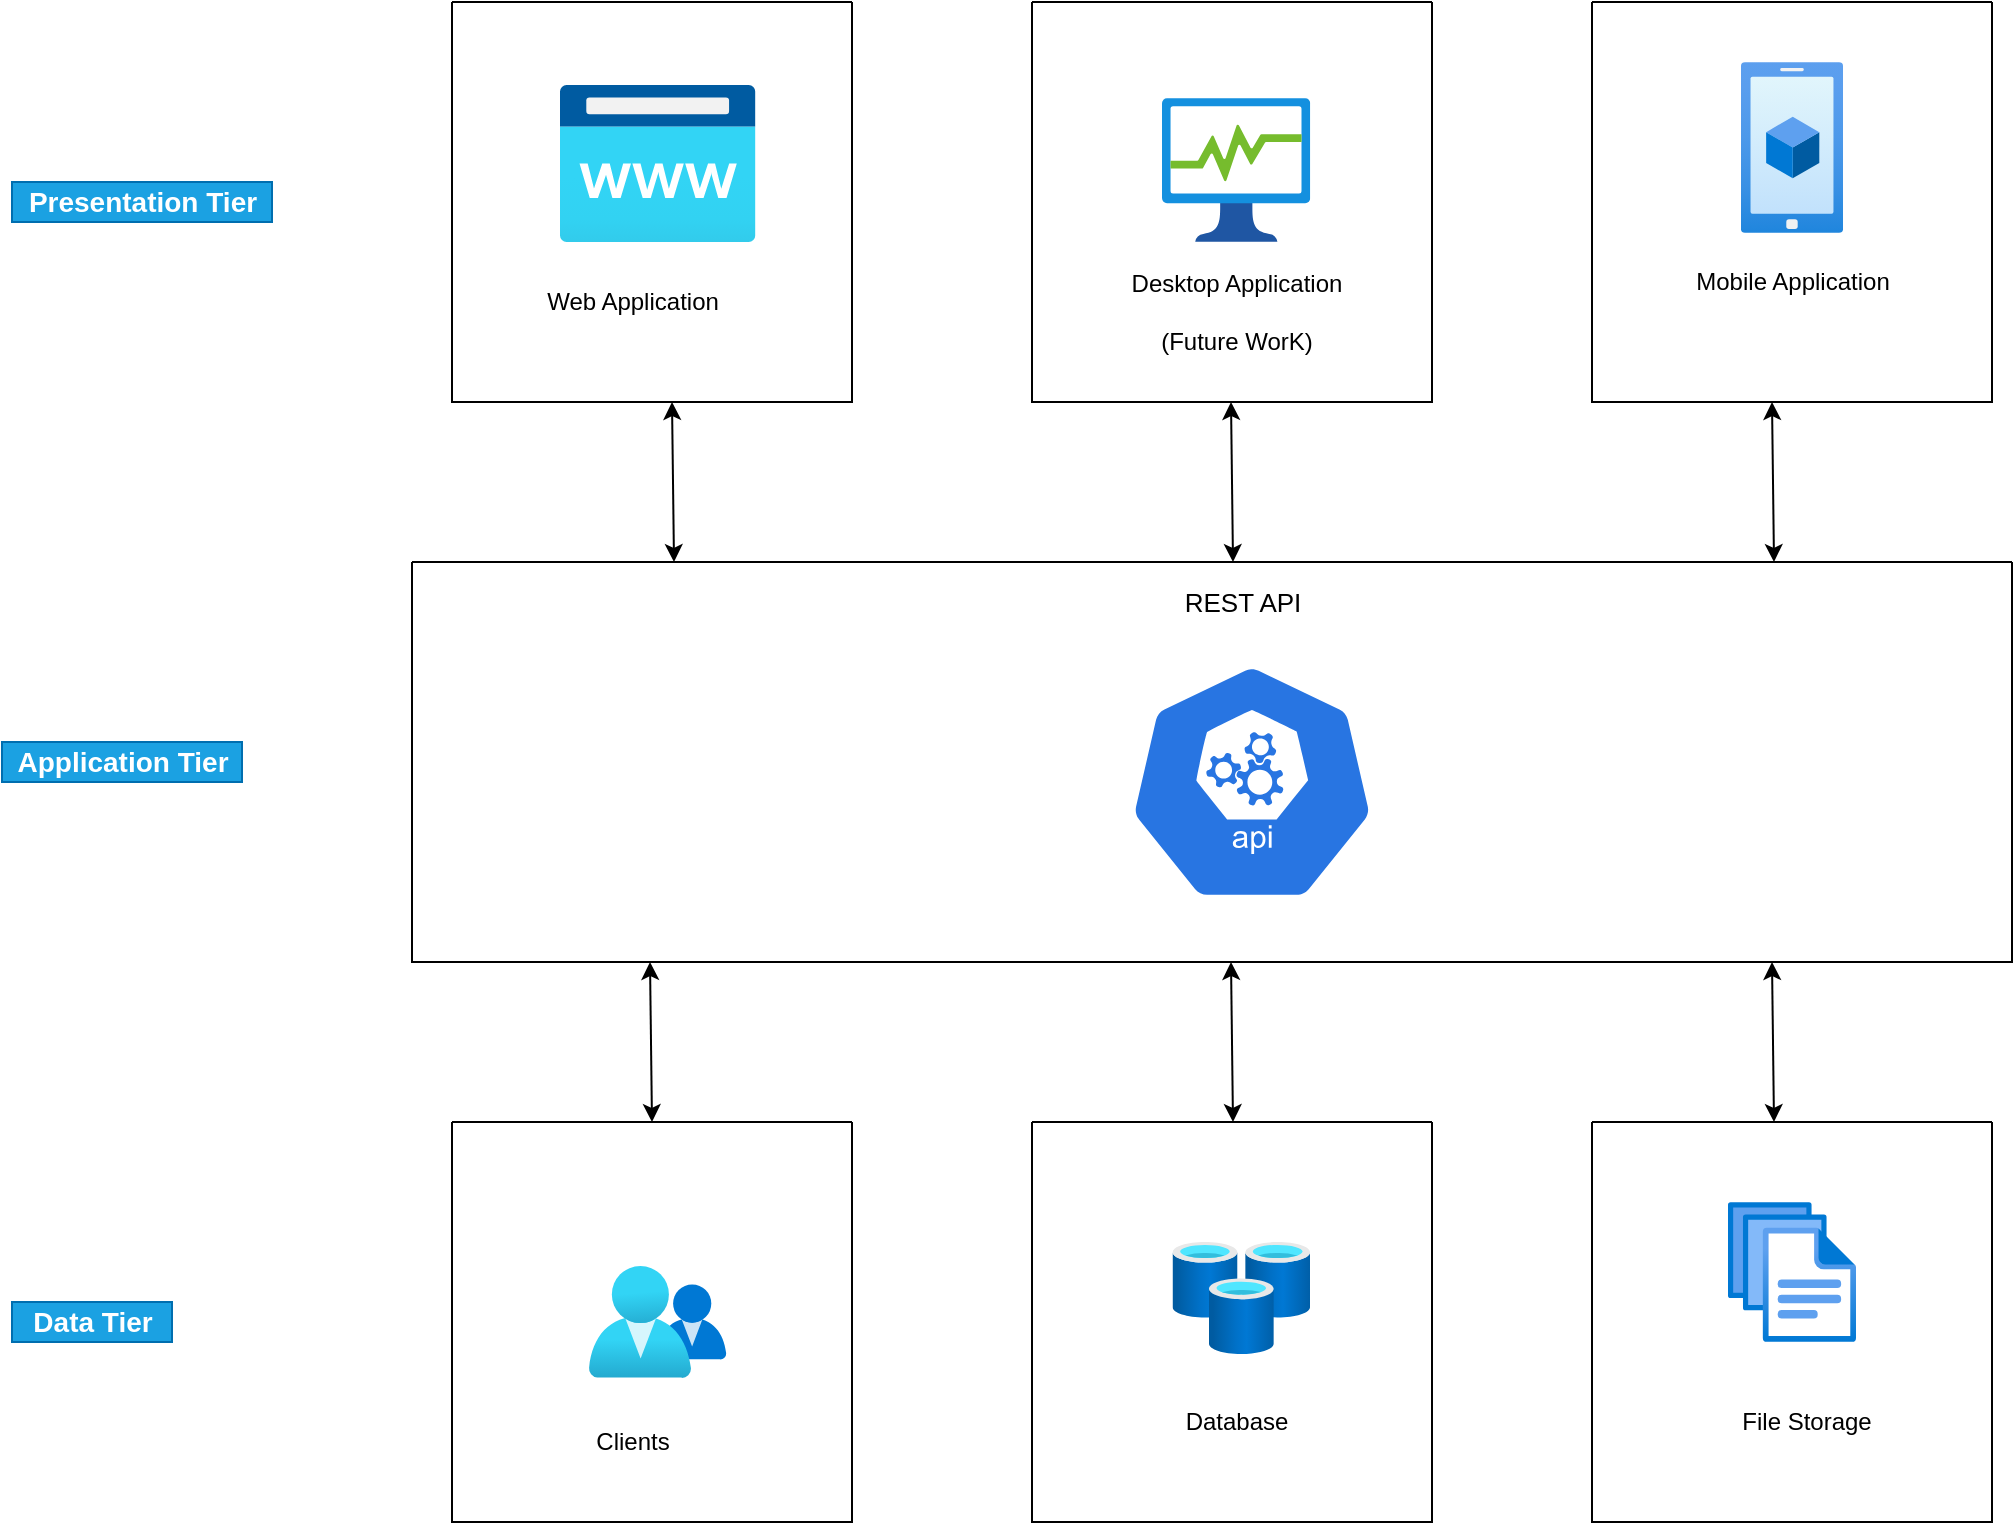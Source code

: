 <mxfile version="15.2.7" type="device"><diagram id="dP8bqYZJPl0CWXwrgtwA" name="Page-1"><mxGraphModel dx="2534" dy="2142" grid="1" gridSize="10" guides="1" tooltips="1" connect="1" arrows="1" fold="1" page="1" pageScale="1" pageWidth="827" pageHeight="1169" math="0" shadow="0"><root><mxCell id="0"/><mxCell id="1" parent="0"/><mxCell id="I-br855qlNWZqDbUiCV4-1" value="" style="swimlane;startSize=0;" vertex="1" parent="1"><mxGeometry x="170" y="200" width="800" height="200" as="geometry"/></mxCell><mxCell id="I-br855qlNWZqDbUiCV4-44" value="" style="sketch=0;html=1;dashed=0;whitespace=wrap;fillColor=#2875E2;strokeColor=#ffffff;points=[[0.005,0.63,0],[0.1,0.2,0],[0.9,0.2,0],[0.5,0,0],[0.995,0.63,0],[0.72,0.99,0],[0.5,1,0],[0.28,0.99,0]];shape=mxgraph.kubernetes.icon;prIcon=api;fontSize=13;" vertex="1" parent="I-br855qlNWZqDbUiCV4-1"><mxGeometry x="310" y="50" width="220" height="120" as="geometry"/></mxCell><mxCell id="I-br855qlNWZqDbUiCV4-45" value="REST API" style="text;html=1;align=center;verticalAlign=middle;resizable=0;points=[];autosize=1;strokeColor=none;fillColor=none;fontSize=13;" vertex="1" parent="I-br855qlNWZqDbUiCV4-1"><mxGeometry x="379.66" y="10" width="70" height="20" as="geometry"/></mxCell><mxCell id="I-br855qlNWZqDbUiCV4-2" value="" style="swimlane;startSize=0;" vertex="1" parent="1"><mxGeometry x="190" y="480" width="200" height="200" as="geometry"/></mxCell><mxCell id="I-br855qlNWZqDbUiCV4-31" value="" style="aspect=fixed;html=1;points=[];align=center;image;fontSize=12;image=img/lib/azure2/management_governance/My_Customers.svg;" vertex="1" parent="I-br855qlNWZqDbUiCV4-2"><mxGeometry x="68.32" y="72" width="69" height="56.0" as="geometry"/></mxCell><mxCell id="I-br855qlNWZqDbUiCV4-36" value="Clients" style="text;html=1;align=center;verticalAlign=middle;resizable=0;points=[];autosize=1;strokeColor=none;fillColor=none;" vertex="1" parent="I-br855qlNWZqDbUiCV4-2"><mxGeometry x="65" y="150" width="50" height="20" as="geometry"/></mxCell><mxCell id="I-br855qlNWZqDbUiCV4-3" value="" style="swimlane;startSize=0;" vertex="1" parent="1"><mxGeometry x="480" y="480" width="200" height="200" as="geometry"/></mxCell><mxCell id="I-br855qlNWZqDbUiCV4-32" value="" style="aspect=fixed;html=1;points=[];align=center;image;fontSize=12;image=img/lib/azure2/databases/Cache_Redis.svg;" vertex="1" parent="I-br855qlNWZqDbUiCV4-3"><mxGeometry x="70.2" y="60" width="68.92" height="56" as="geometry"/></mxCell><mxCell id="I-br855qlNWZqDbUiCV4-37" value="Database" style="text;html=1;align=center;verticalAlign=middle;resizable=0;points=[];autosize=1;strokeColor=none;fillColor=none;" vertex="1" parent="I-br855qlNWZqDbUiCV4-3"><mxGeometry x="67.06" y="140" width="70" height="20" as="geometry"/></mxCell><mxCell id="I-br855qlNWZqDbUiCV4-4" value="" style="swimlane;startSize=0;" vertex="1" parent="1"><mxGeometry x="760" y="480" width="200" height="200" as="geometry"/></mxCell><mxCell id="I-br855qlNWZqDbUiCV4-29" value="" style="aspect=fixed;html=1;points=[];align=center;image;fontSize=12;image=img/lib/azure2/general/Files.svg;" vertex="1" parent="I-br855qlNWZqDbUiCV4-4"><mxGeometry x="68" y="40" width="64" height="70" as="geometry"/></mxCell><mxCell id="I-br855qlNWZqDbUiCV4-38" value="File Storage" style="text;html=1;align=center;verticalAlign=middle;resizable=0;points=[];autosize=1;strokeColor=none;fillColor=none;" vertex="1" parent="I-br855qlNWZqDbUiCV4-4"><mxGeometry x="67" y="140" width="80" height="20" as="geometry"/></mxCell><mxCell id="I-br855qlNWZqDbUiCV4-9" value="" style="swimlane;startSize=0;" vertex="1" parent="1"><mxGeometry x="190" y="-80" width="200" height="200" as="geometry"/></mxCell><mxCell id="I-br855qlNWZqDbUiCV4-25" value="" style="aspect=fixed;html=1;points=[];align=center;image;fontSize=12;image=img/lib/azure2/app_services/App_Service_Domains.svg;" vertex="1" parent="I-br855qlNWZqDbUiCV4-9"><mxGeometry x="53.75" y="41.5" width="98.13" height="78.5" as="geometry"/></mxCell><mxCell id="I-br855qlNWZqDbUiCV4-10" value="" style="swimlane;startSize=0;" vertex="1" parent="1"><mxGeometry x="480" y="-80" width="200" height="200" as="geometry"/></mxCell><mxCell id="I-br855qlNWZqDbUiCV4-28" value="" style="aspect=fixed;html=1;points=[];align=center;image;fontSize=12;image=img/lib/azure2/general/Process_Explorer.svg;" vertex="1" parent="I-br855qlNWZqDbUiCV4-10"><mxGeometry x="65" y="48" width="74.12" height="72" as="geometry"/></mxCell><mxCell id="I-br855qlNWZqDbUiCV4-34" value="Desktop Application&lt;br&gt;&lt;br&gt;(Future WorK)" style="text;html=1;align=center;verticalAlign=middle;resizable=0;points=[];autosize=1;strokeColor=none;fillColor=none;" vertex="1" parent="I-br855qlNWZqDbUiCV4-10"><mxGeometry x="42.06" y="130" width="120" height="50" as="geometry"/></mxCell><mxCell id="I-br855qlNWZqDbUiCV4-11" value="" style="swimlane;startSize=0;" vertex="1" parent="1"><mxGeometry x="760" y="-80" width="200" height="200" as="geometry"/></mxCell><mxCell id="I-br855qlNWZqDbUiCV4-27" value="" style="aspect=fixed;html=1;points=[];align=center;image;fontSize=12;image=img/lib/azure2/general/Mobile.svg;" vertex="1" parent="I-br855qlNWZqDbUiCV4-11"><mxGeometry x="74.48" y="30" width="51.04" height="85.5" as="geometry"/></mxCell><mxCell id="I-br855qlNWZqDbUiCV4-35" value="Mobile Application" style="text;html=1;align=center;verticalAlign=middle;resizable=0;points=[];autosize=1;strokeColor=none;fillColor=none;" vertex="1" parent="I-br855qlNWZqDbUiCV4-11"><mxGeometry x="45" y="130" width="110" height="20" as="geometry"/></mxCell><mxCell id="I-br855qlNWZqDbUiCV4-14" value="" style="endArrow=classic;startArrow=classic;html=1;exitX=0.5;exitY=0;exitDx=0;exitDy=0;" edge="1" parent="1" source="I-br855qlNWZqDbUiCV4-2"><mxGeometry width="50" height="50" relative="1" as="geometry"><mxPoint x="230" y="460" as="sourcePoint"/><mxPoint x="289" y="400" as="targetPoint"/></mxGeometry></mxCell><mxCell id="I-br855qlNWZqDbUiCV4-15" value="" style="endArrow=classic;startArrow=classic;html=1;exitX=0.5;exitY=0;exitDx=0;exitDy=0;" edge="1" parent="1"><mxGeometry width="50" height="50" relative="1" as="geometry"><mxPoint x="851" y="480" as="sourcePoint"/><mxPoint x="850" y="400" as="targetPoint"/></mxGeometry></mxCell><mxCell id="I-br855qlNWZqDbUiCV4-16" value="" style="endArrow=classic;startArrow=classic;html=1;exitX=0.5;exitY=0;exitDx=0;exitDy=0;" edge="1" parent="1"><mxGeometry width="50" height="50" relative="1" as="geometry"><mxPoint x="580.5" y="480" as="sourcePoint"/><mxPoint x="579.5" y="400" as="targetPoint"/></mxGeometry></mxCell><mxCell id="I-br855qlNWZqDbUiCV4-18" value="" style="endArrow=classic;startArrow=classic;html=1;exitX=0.5;exitY=0;exitDx=0;exitDy=0;" edge="1" parent="1"><mxGeometry width="50" height="50" relative="1" as="geometry"><mxPoint x="301" y="200" as="sourcePoint"/><mxPoint x="300" y="120" as="targetPoint"/></mxGeometry></mxCell><mxCell id="I-br855qlNWZqDbUiCV4-19" value="" style="endArrow=classic;startArrow=classic;html=1;exitX=0.5;exitY=0;exitDx=0;exitDy=0;" edge="1" parent="1"><mxGeometry width="50" height="50" relative="1" as="geometry"><mxPoint x="580.5" y="200" as="sourcePoint"/><mxPoint x="579.5" y="120" as="targetPoint"/></mxGeometry></mxCell><mxCell id="I-br855qlNWZqDbUiCV4-20" value="" style="endArrow=classic;startArrow=classic;html=1;exitX=0.5;exitY=0;exitDx=0;exitDy=0;" edge="1" parent="1"><mxGeometry width="50" height="50" relative="1" as="geometry"><mxPoint x="851" y="200" as="sourcePoint"/><mxPoint x="850" y="120" as="targetPoint"/></mxGeometry></mxCell><mxCell id="I-br855qlNWZqDbUiCV4-33" value="Web Application" style="text;html=1;align=center;verticalAlign=middle;resizable=0;points=[];autosize=1;strokeColor=none;fillColor=none;" vertex="1" parent="1"><mxGeometry x="230" y="60" width="100" height="20" as="geometry"/></mxCell><mxCell id="I-br855qlNWZqDbUiCV4-39" value="Presentation Tier" style="text;html=1;align=center;verticalAlign=middle;resizable=0;points=[];autosize=1;strokeColor=#006EAF;fillColor=#1ba1e2;fontStyle=1;fontSize=14;fontColor=#ffffff;" vertex="1" parent="1"><mxGeometry x="-30" y="10" width="130" height="20" as="geometry"/></mxCell><mxCell id="I-br855qlNWZqDbUiCV4-40" value="Data Tier" style="text;html=1;align=center;verticalAlign=middle;resizable=0;points=[];autosize=1;strokeColor=#006EAF;fillColor=#1ba1e2;fontStyle=1;fontSize=14;fontColor=#ffffff;" vertex="1" parent="1"><mxGeometry x="-30" y="570" width="80" height="20" as="geometry"/></mxCell><mxCell id="I-br855qlNWZqDbUiCV4-41" value="Application Tier" style="text;html=1;align=center;verticalAlign=middle;resizable=0;points=[];autosize=1;strokeColor=#006EAF;fillColor=#1ba1e2;fontStyle=1;fontSize=14;fontColor=#ffffff;" vertex="1" parent="1"><mxGeometry x="-35" y="290" width="120" height="20" as="geometry"/></mxCell></root></mxGraphModel></diagram></mxfile>